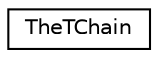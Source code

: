 digraph "Graphical Class Hierarchy"
{
 // LATEX_PDF_SIZE
  edge [fontname="Helvetica",fontsize="10",labelfontname="Helvetica",labelfontsize="10"];
  node [fontname="Helvetica",fontsize="10",shape=record];
  rankdir="LR";
  Node0 [label="TheTChain",height=0.2,width=0.4,color="black", fillcolor="white", style="filled",URL="$class_the_t_chain.html",tooltip="Not functionnal yet."];
}
